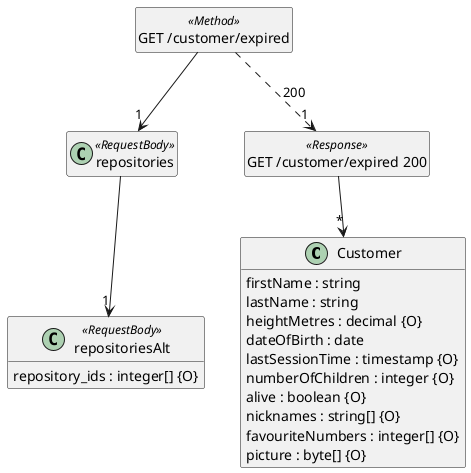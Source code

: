 @startuml
hide <<Method>> circle
hide <<Response>> circle
hide <<Parameter>> circle
hide empty methods
hide empty fields
set namespaceSeparator none

class "Customer" {
  firstName : string
  lastName : string
  heightMetres : decimal {O}
  dateOfBirth : date
  lastSessionTime : timestamp {O}
  numberOfChildren : integer {O}
  alive : boolean {O}
  nicknames : string[] {O}
  favouriteNumbers : integer[] {O}
  picture : byte[] {O}
}

class "repositories" <<RequestBody>> {
}

class "repositoriesAlt" <<RequestBody>> {
  repository_ids : integer[] {O}
}

class "GET /customer/expired" <<Method>> {
}

class "GET /customer/expired 200" <<Response>> {
}

"repositories" --> "1" "repositoriesAlt"

"GET /customer/expired 200" --> "*" "Customer"

"GET /customer/expired" ..> "1" "GET /customer/expired 200"  :  "200"

"GET /customer/expired" --> "1" "repositories"

@enduml